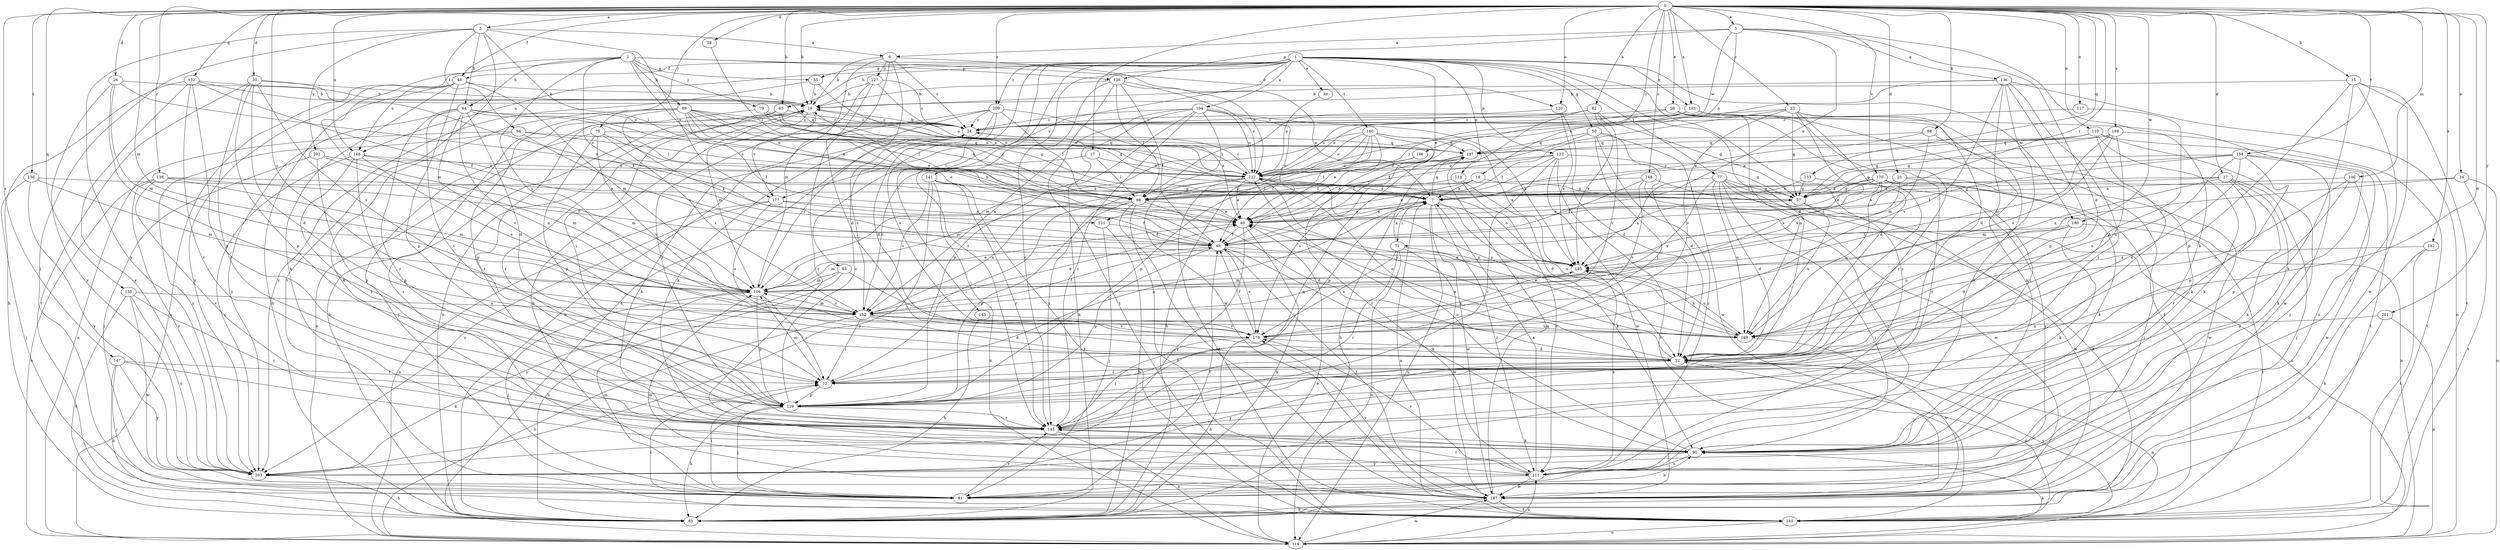 strict digraph  {
0;
1;
2;
3;
5;
6;
7;
15;
16;
17;
18;
23;
24;
25;
26;
27;
28;
30;
32;
34;
38;
39;
40;
46;
49;
50;
55;
57;
63;
64;
65;
71;
73;
75;
77;
79;
81;
82;
88;
89;
90;
93;
94;
98;
100;
106;
110;
113;
114;
117;
120;
121;
122;
123;
126;
127;
129;
132;
133;
135;
136;
137;
138;
141;
143;
145;
147;
148;
152;
156;
158;
160;
161;
168;
169;
170;
177;
178;
180;
186;
187;
189;
192;
193;
194;
195;
201;
202;
203;
209;
211;
0 -> 3  [label=a];
0 -> 5  [label=a];
0 -> 15  [label=b];
0 -> 16  [label=b];
0 -> 17  [label=c];
0 -> 18  [label=c];
0 -> 23  [label=c];
0 -> 25  [label=d];
0 -> 26  [label=d];
0 -> 27  [label=d];
0 -> 28  [label=d];
0 -> 30  [label=d];
0 -> 32  [label=d];
0 -> 34  [label=e];
0 -> 38  [label=e];
0 -> 46  [label=f];
0 -> 63  [label=h];
0 -> 71  [label=i];
0 -> 75  [label=j];
0 -> 82  [label=k];
0 -> 88  [label=k];
0 -> 100  [label=m];
0 -> 106  [label=m];
0 -> 110  [label=n];
0 -> 117  [label=o];
0 -> 120  [label=o];
0 -> 132  [label=q];
0 -> 133  [label=q];
0 -> 135  [label=q];
0 -> 138  [label=r];
0 -> 147  [label=s];
0 -> 148  [label=s];
0 -> 152  [label=s];
0 -> 156  [label=t];
0 -> 158  [label=t];
0 -> 168  [label=u];
0 -> 170  [label=v];
0 -> 180  [label=w];
0 -> 189  [label=x];
0 -> 192  [label=x];
0 -> 193  [label=x];
0 -> 201  [label=y];
0 -> 209  [label=z];
1 -> 32  [label=d];
1 -> 39  [label=e];
1 -> 40  [label=e];
1 -> 46  [label=f];
1 -> 50  [label=g];
1 -> 55  [label=g];
1 -> 63  [label=h];
1 -> 77  [label=j];
1 -> 93  [label=l];
1 -> 113  [label=n];
1 -> 123  [label=p];
1 -> 141  [label=r];
1 -> 143  [label=r];
1 -> 145  [label=r];
1 -> 160  [label=t];
1 -> 168  [label=u];
1 -> 177  [label=v];
1 -> 180  [label=w];
1 -> 193  [label=x];
1 -> 194  [label=x];
1 -> 209  [label=z];
1 -> 211  [label=z];
2 -> 40  [label=e];
2 -> 55  [label=g];
2 -> 64  [label=h];
2 -> 79  [label=j];
2 -> 89  [label=k];
2 -> 106  [label=m];
2 -> 120  [label=o];
2 -> 121  [label=o];
2 -> 126  [label=p];
2 -> 152  [label=s];
2 -> 168  [label=u];
3 -> 6  [label=a];
3 -> 64  [label=h];
3 -> 81  [label=j];
3 -> 94  [label=l];
3 -> 98  [label=l];
3 -> 161  [label=t];
3 -> 177  [label=v];
3 -> 202  [label=y];
3 -> 203  [label=y];
5 -> 6  [label=a];
5 -> 32  [label=d];
5 -> 90  [label=k];
5 -> 121  [label=o];
5 -> 122  [label=o];
5 -> 126  [label=p];
5 -> 136  [label=q];
5 -> 186  [label=w];
6 -> 16  [label=b];
6 -> 24  [label=c];
6 -> 106  [label=m];
6 -> 114  [label=n];
6 -> 122  [label=o];
6 -> 127  [label=p];
6 -> 211  [label=z];
7 -> 40  [label=e];
7 -> 71  [label=i];
7 -> 90  [label=k];
7 -> 114  [label=n];
7 -> 137  [label=q];
7 -> 169  [label=u];
7 -> 187  [label=w];
7 -> 211  [label=z];
15 -> 16  [label=b];
15 -> 90  [label=k];
15 -> 129  [label=p];
15 -> 161  [label=t];
15 -> 187  [label=w];
15 -> 211  [label=z];
16 -> 24  [label=c];
16 -> 65  [label=h];
16 -> 106  [label=m];
16 -> 114  [label=n];
16 -> 145  [label=r];
16 -> 177  [label=v];
17 -> 98  [label=l];
17 -> 122  [label=o];
17 -> 152  [label=s];
18 -> 7  [label=a];
18 -> 40  [label=e];
18 -> 57  [label=g];
18 -> 98  [label=l];
23 -> 24  [label=c];
23 -> 32  [label=d];
23 -> 49  [label=f];
23 -> 57  [label=g];
23 -> 90  [label=k];
23 -> 145  [label=r];
23 -> 152  [label=s];
23 -> 178  [label=v];
24 -> 16  [label=b];
24 -> 90  [label=k];
24 -> 137  [label=q];
25 -> 40  [label=e];
25 -> 90  [label=k];
25 -> 98  [label=l];
25 -> 187  [label=w];
25 -> 195  [label=x];
26 -> 16  [label=b];
26 -> 40  [label=e];
26 -> 73  [label=i];
26 -> 106  [label=m];
26 -> 203  [label=y];
27 -> 7  [label=a];
27 -> 57  [label=g];
27 -> 81  [label=j];
27 -> 90  [label=k];
27 -> 145  [label=r];
27 -> 195  [label=x];
27 -> 211  [label=z];
28 -> 98  [label=l];
30 -> 16  [label=b];
30 -> 32  [label=d];
30 -> 49  [label=f];
30 -> 129  [label=p];
30 -> 145  [label=r];
30 -> 152  [label=s];
30 -> 161  [label=t];
32 -> 40  [label=e];
32 -> 73  [label=i];
32 -> 114  [label=n];
32 -> 122  [label=o];
32 -> 161  [label=t];
32 -> 203  [label=y];
34 -> 98  [label=l];
34 -> 106  [label=m];
34 -> 114  [label=n];
34 -> 161  [label=t];
38 -> 24  [label=c];
38 -> 122  [label=o];
38 -> 145  [label=r];
38 -> 161  [label=t];
38 -> 169  [label=u];
38 -> 203  [label=y];
39 -> 122  [label=o];
40 -> 7  [label=a];
40 -> 49  [label=f];
40 -> 65  [label=h];
40 -> 203  [label=y];
46 -> 16  [label=b];
46 -> 65  [label=h];
46 -> 90  [label=k];
46 -> 106  [label=m];
46 -> 114  [label=n];
46 -> 129  [label=p];
46 -> 203  [label=y];
49 -> 16  [label=b];
49 -> 90  [label=k];
49 -> 106  [label=m];
49 -> 129  [label=p];
49 -> 178  [label=v];
49 -> 195  [label=x];
50 -> 32  [label=d];
50 -> 49  [label=f];
50 -> 73  [label=i];
50 -> 137  [label=q];
50 -> 187  [label=w];
50 -> 211  [label=z];
55 -> 7  [label=a];
55 -> 16  [label=b];
55 -> 203  [label=y];
57 -> 40  [label=e];
57 -> 169  [label=u];
57 -> 187  [label=w];
63 -> 24  [label=c];
63 -> 73  [label=i];
63 -> 98  [label=l];
63 -> 122  [label=o];
63 -> 145  [label=r];
64 -> 7  [label=a];
64 -> 24  [label=c];
64 -> 32  [label=d];
64 -> 73  [label=i];
64 -> 98  [label=l];
64 -> 145  [label=r];
64 -> 169  [label=u];
64 -> 178  [label=v];
64 -> 203  [label=y];
65 -> 16  [label=b];
71 -> 7  [label=a];
71 -> 114  [label=n];
71 -> 145  [label=r];
71 -> 178  [label=v];
71 -> 187  [label=w];
71 -> 195  [label=x];
73 -> 7  [label=a];
73 -> 106  [label=m];
73 -> 129  [label=p];
75 -> 40  [label=e];
75 -> 81  [label=j];
75 -> 129  [label=p];
75 -> 137  [label=q];
75 -> 152  [label=s];
75 -> 178  [label=v];
77 -> 32  [label=d];
77 -> 57  [label=g];
77 -> 65  [label=h];
77 -> 81  [label=j];
77 -> 114  [label=n];
77 -> 152  [label=s];
77 -> 169  [label=u];
77 -> 187  [label=w];
77 -> 195  [label=x];
79 -> 24  [label=c];
79 -> 57  [label=g];
79 -> 122  [label=o];
79 -> 129  [label=p];
81 -> 49  [label=f];
81 -> 73  [label=i];
81 -> 90  [label=k];
81 -> 106  [label=m];
81 -> 145  [label=r];
82 -> 24  [label=c];
82 -> 49  [label=f];
82 -> 57  [label=g];
82 -> 98  [label=l];
82 -> 178  [label=v];
82 -> 195  [label=x];
88 -> 7  [label=a];
88 -> 90  [label=k];
88 -> 106  [label=m];
88 -> 137  [label=q];
89 -> 7  [label=a];
89 -> 24  [label=c];
89 -> 40  [label=e];
89 -> 49  [label=f];
89 -> 57  [label=g];
89 -> 90  [label=k];
89 -> 98  [label=l];
89 -> 122  [label=o];
89 -> 195  [label=x];
89 -> 211  [label=z];
90 -> 122  [label=o];
90 -> 203  [label=y];
90 -> 211  [label=z];
93 -> 65  [label=h];
93 -> 106  [label=m];
93 -> 178  [label=v];
93 -> 203  [label=y];
94 -> 114  [label=n];
94 -> 122  [label=o];
94 -> 137  [label=q];
94 -> 195  [label=x];
94 -> 203  [label=y];
98 -> 32  [label=d];
98 -> 40  [label=e];
98 -> 73  [label=i];
98 -> 129  [label=p];
98 -> 152  [label=s];
98 -> 161  [label=t];
98 -> 187  [label=w];
100 -> 7  [label=a];
100 -> 129  [label=p];
100 -> 169  [label=u];
100 -> 187  [label=w];
106 -> 24  [label=c];
106 -> 40  [label=e];
106 -> 73  [label=i];
106 -> 81  [label=j];
106 -> 129  [label=p];
106 -> 152  [label=s];
110 -> 7  [label=a];
110 -> 57  [label=g];
110 -> 81  [label=j];
110 -> 90  [label=k];
110 -> 137  [label=q];
110 -> 145  [label=r];
110 -> 161  [label=t];
113 -> 32  [label=d];
113 -> 98  [label=l];
113 -> 211  [label=z];
114 -> 40  [label=e];
114 -> 90  [label=k];
114 -> 187  [label=w];
114 -> 211  [label=z];
117 -> 24  [label=c];
117 -> 32  [label=d];
120 -> 24  [label=c];
120 -> 32  [label=d];
120 -> 195  [label=x];
121 -> 49  [label=f];
121 -> 65  [label=h];
121 -> 81  [label=j];
122 -> 7  [label=a];
122 -> 24  [label=c];
122 -> 40  [label=e];
122 -> 106  [label=m];
122 -> 145  [label=r];
122 -> 161  [label=t];
122 -> 169  [label=u];
123 -> 40  [label=e];
123 -> 57  [label=g];
123 -> 122  [label=o];
123 -> 129  [label=p];
123 -> 145  [label=r];
123 -> 161  [label=t];
123 -> 187  [label=w];
126 -> 7  [label=a];
126 -> 16  [label=b];
126 -> 49  [label=f];
126 -> 98  [label=l];
126 -> 122  [label=o];
126 -> 145  [label=r];
126 -> 161  [label=t];
127 -> 16  [label=b];
127 -> 24  [label=c];
127 -> 32  [label=d];
127 -> 122  [label=o];
127 -> 145  [label=r];
129 -> 24  [label=c];
129 -> 65  [label=h];
129 -> 81  [label=j];
129 -> 145  [label=r];
132 -> 16  [label=b];
132 -> 49  [label=f];
132 -> 65  [label=h];
132 -> 129  [label=p];
132 -> 137  [label=q];
132 -> 145  [label=r];
132 -> 203  [label=y];
133 -> 7  [label=a];
133 -> 57  [label=g];
133 -> 73  [label=i];
135 -> 65  [label=h];
135 -> 145  [label=r];
135 -> 152  [label=s];
135 -> 187  [label=w];
135 -> 203  [label=y];
136 -> 16  [label=b];
136 -> 32  [label=d];
136 -> 73  [label=i];
136 -> 114  [label=n];
136 -> 122  [label=o];
136 -> 129  [label=p];
136 -> 145  [label=r];
136 -> 178  [label=v];
137 -> 65  [label=h];
137 -> 122  [label=o];
137 -> 178  [label=v];
138 -> 7  [label=a];
138 -> 49  [label=f];
138 -> 106  [label=m];
138 -> 114  [label=n];
138 -> 145  [label=r];
138 -> 203  [label=y];
141 -> 7  [label=a];
141 -> 114  [label=n];
141 -> 145  [label=r];
141 -> 152  [label=s];
141 -> 161  [label=t];
141 -> 203  [label=y];
143 -> 65  [label=h];
143 -> 178  [label=v];
145 -> 90  [label=k];
145 -> 114  [label=n];
145 -> 137  [label=q];
147 -> 65  [label=h];
147 -> 73  [label=i];
147 -> 81  [label=j];
147 -> 90  [label=k];
147 -> 203  [label=y];
148 -> 49  [label=f];
148 -> 98  [label=l];
148 -> 114  [label=n];
148 -> 178  [label=v];
148 -> 211  [label=z];
152 -> 24  [label=c];
152 -> 32  [label=d];
152 -> 40  [label=e];
152 -> 49  [label=f];
152 -> 73  [label=i];
152 -> 106  [label=m];
152 -> 114  [label=n];
152 -> 169  [label=u];
152 -> 178  [label=v];
156 -> 57  [label=g];
156 -> 81  [label=j];
156 -> 106  [label=m];
156 -> 203  [label=y];
158 -> 32  [label=d];
158 -> 49  [label=f];
158 -> 57  [label=g];
158 -> 90  [label=k];
158 -> 122  [label=o];
158 -> 129  [label=p];
158 -> 169  [label=u];
158 -> 211  [label=z];
160 -> 40  [label=e];
160 -> 49  [label=f];
160 -> 65  [label=h];
160 -> 106  [label=m];
160 -> 122  [label=o];
160 -> 129  [label=p];
160 -> 137  [label=q];
160 -> 195  [label=x];
160 -> 211  [label=z];
161 -> 7  [label=a];
161 -> 32  [label=d];
161 -> 73  [label=i];
161 -> 114  [label=n];
168 -> 106  [label=m];
168 -> 122  [label=o];
168 -> 129  [label=p];
168 -> 145  [label=r];
168 -> 152  [label=s];
168 -> 203  [label=y];
169 -> 40  [label=e];
169 -> 122  [label=o];
169 -> 187  [label=w];
169 -> 195  [label=x];
170 -> 7  [label=a];
170 -> 40  [label=e];
170 -> 57  [label=g];
170 -> 73  [label=i];
170 -> 81  [label=j];
170 -> 169  [label=u];
170 -> 195  [label=x];
170 -> 203  [label=y];
177 -> 40  [label=e];
177 -> 49  [label=f];
177 -> 114  [label=n];
177 -> 169  [label=u];
177 -> 203  [label=y];
178 -> 32  [label=d];
178 -> 49  [label=f];
178 -> 65  [label=h];
178 -> 145  [label=r];
178 -> 195  [label=x];
180 -> 32  [label=d];
180 -> 49  [label=f];
180 -> 90  [label=k];
180 -> 161  [label=t];
180 -> 169  [label=u];
186 -> 98  [label=l];
186 -> 122  [label=o];
187 -> 16  [label=b];
187 -> 49  [label=f];
187 -> 65  [label=h];
187 -> 106  [label=m];
187 -> 137  [label=q];
187 -> 161  [label=t];
187 -> 178  [label=v];
189 -> 57  [label=g];
189 -> 106  [label=m];
189 -> 137  [label=q];
189 -> 152  [label=s];
189 -> 161  [label=t];
189 -> 169  [label=u];
192 -> 65  [label=h];
192 -> 161  [label=t];
192 -> 195  [label=x];
193 -> 24  [label=c];
193 -> 90  [label=k];
193 -> 98  [label=l];
193 -> 122  [label=o];
193 -> 187  [label=w];
194 -> 24  [label=c];
194 -> 40  [label=e];
194 -> 65  [label=h];
194 -> 122  [label=o];
194 -> 129  [label=p];
194 -> 145  [label=r];
194 -> 152  [label=s];
194 -> 187  [label=w];
194 -> 195  [label=x];
195 -> 106  [label=m];
195 -> 122  [label=o];
195 -> 169  [label=u];
201 -> 65  [label=h];
201 -> 114  [label=n];
201 -> 169  [label=u];
202 -> 81  [label=j];
202 -> 106  [label=m];
202 -> 122  [label=o];
202 -> 129  [label=p];
203 -> 65  [label=h];
209 -> 24  [label=c];
209 -> 32  [label=d];
209 -> 40  [label=e];
209 -> 65  [label=h];
209 -> 90  [label=k];
209 -> 98  [label=l];
209 -> 178  [label=v];
211 -> 7  [label=a];
211 -> 81  [label=j];
211 -> 145  [label=r];
211 -> 178  [label=v];
211 -> 187  [label=w];
211 -> 195  [label=x];
}
